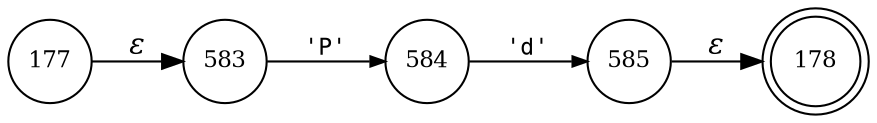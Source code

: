 digraph ATN {
rankdir=LR;
s178[fontsize=11, label="178", shape=doublecircle, fixedsize=true, width=.6];
s177[fontsize=11,label="177", shape=circle, fixedsize=true, width=.55, peripheries=1];
s583[fontsize=11,label="583", shape=circle, fixedsize=true, width=.55, peripheries=1];
s584[fontsize=11,label="584", shape=circle, fixedsize=true, width=.55, peripheries=1];
s585[fontsize=11,label="585", shape=circle, fixedsize=true, width=.55, peripheries=1];
s177 -> s583 [fontname="Times-Italic", label="&epsilon;"];
s583 -> s584 [fontsize=11, fontname="Courier", arrowsize=.7, label = "'P'", arrowhead = normal];
s584 -> s585 [fontsize=11, fontname="Courier", arrowsize=.7, label = "'d'", arrowhead = normal];
s585 -> s178 [fontname="Times-Italic", label="&epsilon;"];
}